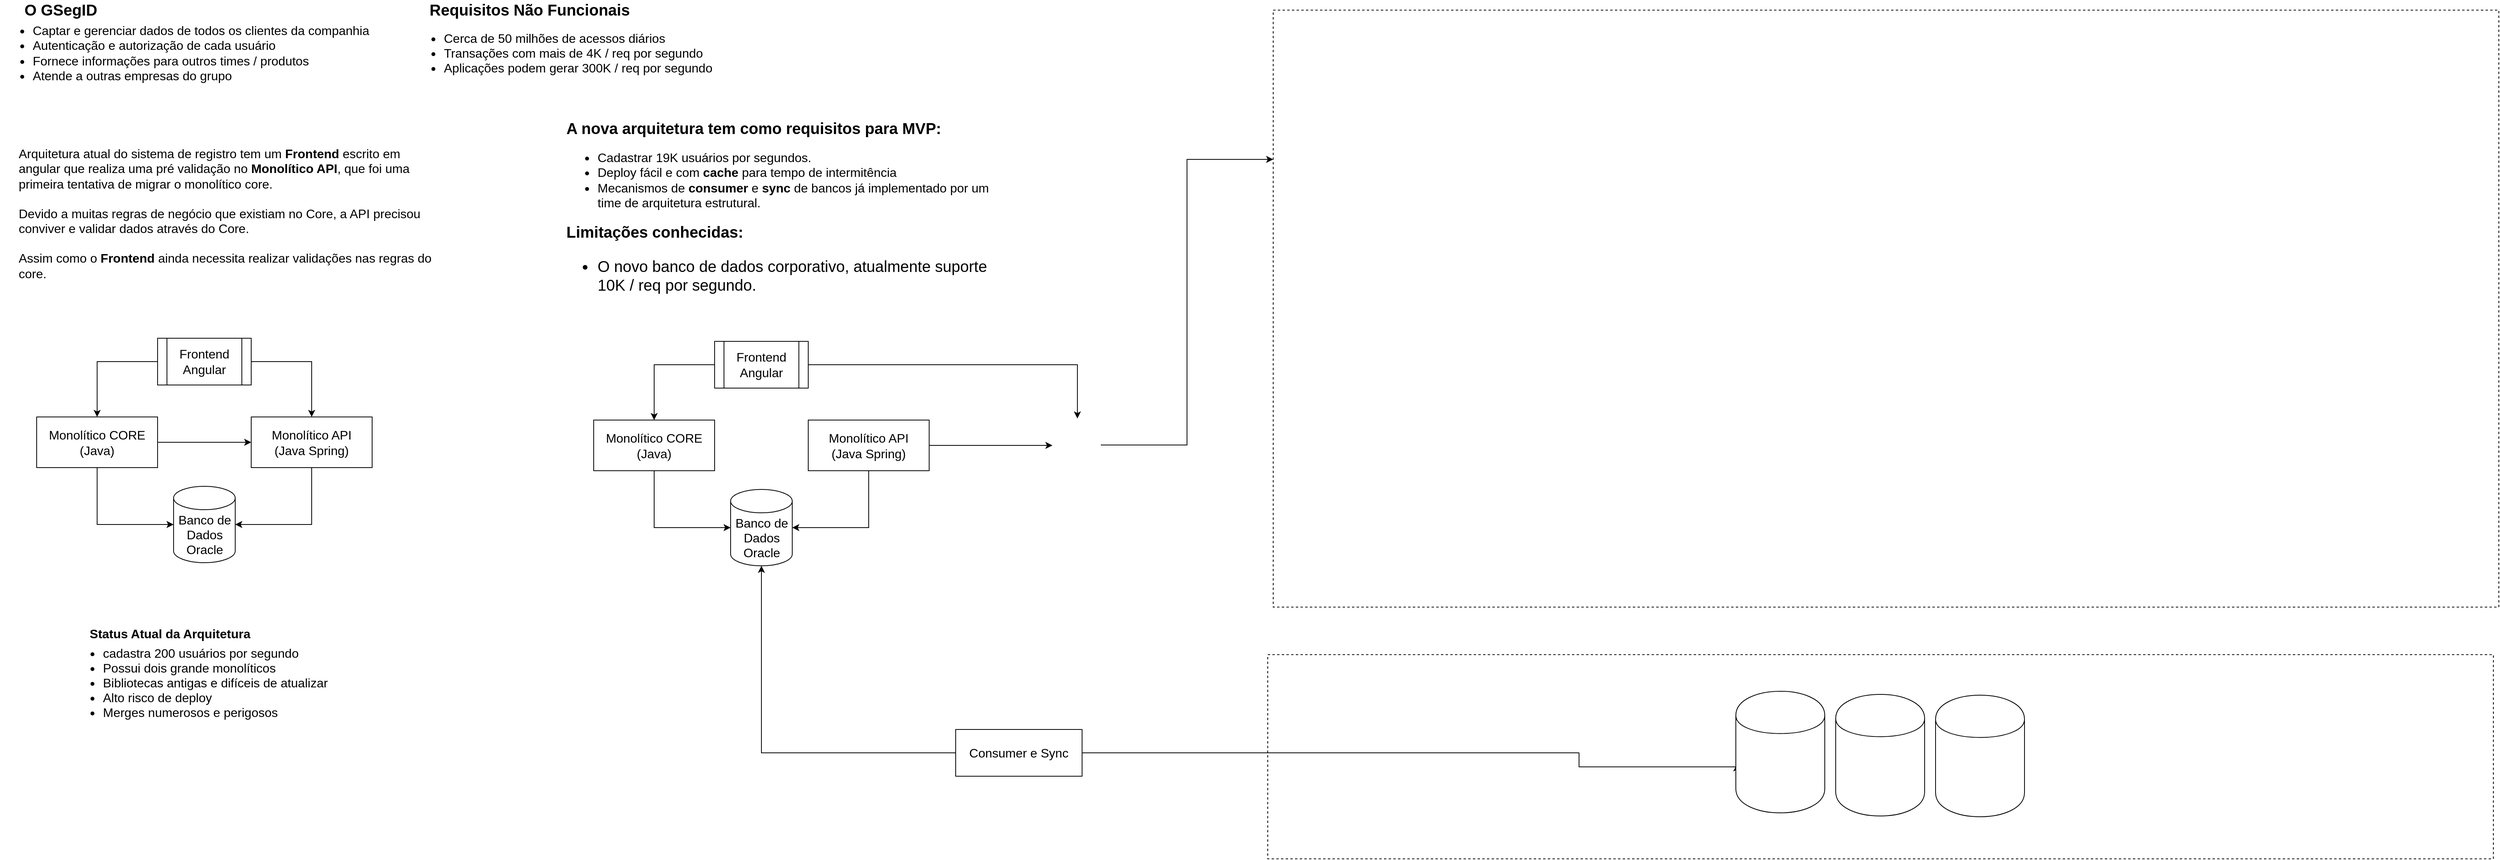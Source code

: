 <mxfile version="13.8.1" type="github">
  <diagram id="UHghU3xjR6egs1E34Lag" name="Page-1">
    <mxGraphModel dx="4124" dy="1666" grid="0" gridSize="10" guides="1" tooltips="1" connect="1" arrows="1" fold="1" page="1" pageScale="1" pageWidth="1654" pageHeight="1169" math="0" shadow="0">
      <root>
        <mxCell id="0" />
        <mxCell id="1" parent="0" />
        <mxCell id="RUJBzZxRGvogXbDTomMS-75" value="" style="rounded=0;whiteSpace=wrap;html=1;fontSize=16;align=center;dashed=1;" vertex="1" parent="1">
          <mxGeometry x="1696" y="859" width="1571" height="262" as="geometry" />
        </mxCell>
        <mxCell id="RUJBzZxRGvogXbDTomMS-1" value="&lt;b&gt;&lt;font style=&quot;font-size: 20px&quot;&gt;O GSegID&lt;/font&gt;&lt;/b&gt;" style="text;html=1;strokeColor=none;fillColor=none;align=center;verticalAlign=middle;whiteSpace=wrap;rounded=0;fontSize=16;" vertex="1" parent="1">
          <mxGeometry x="93" y="21" width="112" height="20" as="geometry" />
        </mxCell>
        <mxCell id="RUJBzZxRGvogXbDTomMS-2" value="&lt;ul&gt;&lt;li&gt;Captar e gerenciar dados de todos os clientes da companhia&lt;/li&gt;&lt;li&gt;Autenticação e autorização de cada usuário&lt;/li&gt;&lt;li&gt;Fornece informações para outros times / produtos&lt;/li&gt;&lt;li&gt;Atende a outras empresas do grupo&lt;/li&gt;&lt;/ul&gt;" style="text;html=1;strokeColor=none;fillColor=none;align=left;verticalAlign=middle;whiteSpace=wrap;rounded=0;fontSize=16;" vertex="1" parent="1">
          <mxGeometry x="71" y="77" width="524" height="20" as="geometry" />
        </mxCell>
        <mxCell id="RUJBzZxRGvogXbDTomMS-3" value="&lt;b&gt;&lt;font style=&quot;font-size: 20px&quot;&gt;Requisitos Não Funcionais&lt;/font&gt;&lt;/b&gt;" style="text;html=1;strokeColor=none;fillColor=none;align=center;verticalAlign=middle;whiteSpace=wrap;rounded=0;fontSize=16;" vertex="1" parent="1">
          <mxGeometry x="619" y="21" width="262" height="20" as="geometry" />
        </mxCell>
        <mxCell id="RUJBzZxRGvogXbDTomMS-4" value="&lt;ul&gt;&lt;li&gt;Cerca de 50 milhões de acessos diários&lt;/li&gt;&lt;li&gt;Transações com mais de 4K / req por segundo&lt;/li&gt;&lt;li&gt;Aplicações podem gerar 300K / req por segundo&lt;/li&gt;&lt;/ul&gt;" style="text;html=1;strokeColor=none;fillColor=none;align=left;verticalAlign=middle;whiteSpace=wrap;rounded=0;fontSize=16;" vertex="1" parent="1">
          <mxGeometry x="598" y="56" width="392" height="62" as="geometry" />
        </mxCell>
        <mxCell id="RUJBzZxRGvogXbDTomMS-5" value="Arquitetura atual do sistema de registro tem um &lt;b&gt;Frontend&lt;/b&gt; escrito em angular que realiza uma pré validação no &lt;b&gt;Monolítico API&lt;/b&gt;, que foi uma primeira tentativa de migrar o monolítico core.&amp;nbsp;&lt;br&gt;&lt;br&gt;Devido a muitas regras de negócio que existiam no Core, a API precisou conviver e validar dados através do Core.&lt;br&gt;&lt;br&gt;Assim como o&amp;nbsp;&lt;b&gt;Frontend&lt;/b&gt;&amp;nbsp;ainda necessita realizar validações nas regras do core." style="text;html=1;strokeColor=none;fillColor=none;align=left;verticalAlign=middle;whiteSpace=wrap;rounded=0;fontSize=16;" vertex="1" parent="1">
          <mxGeometry x="93" y="193" width="548" height="200" as="geometry" />
        </mxCell>
        <mxCell id="RUJBzZxRGvogXbDTomMS-15" value="&lt;b style=&quot;font-size: 16px&quot;&gt;Status Atual da Arquitetura&lt;/b&gt;" style="text;html=1;strokeColor=none;fillColor=none;align=center;verticalAlign=middle;whiteSpace=wrap;rounded=0;fontSize=16;" vertex="1" parent="1">
          <mxGeometry x="179.5" y="822" width="218" height="20" as="geometry" />
        </mxCell>
        <mxCell id="RUJBzZxRGvogXbDTomMS-16" value="&lt;ul&gt;&lt;li&gt;cadastra 200 usuários por segundo&lt;/li&gt;&lt;li&gt;Possui dois grande monolíticos&lt;/li&gt;&lt;li&gt;Bibliotecas antigas e difíceis de atualizar&lt;/li&gt;&lt;li&gt;Alto risco de deploy&lt;/li&gt;&lt;li&gt;Merges numerosos e perigosos&lt;/li&gt;&lt;/ul&gt;" style="text;html=1;strokeColor=none;fillColor=none;align=left;verticalAlign=middle;whiteSpace=wrap;rounded=0;fontSize=16;" vertex="1" parent="1">
          <mxGeometry x="160.5" y="842" width="345" height="106" as="geometry" />
        </mxCell>
        <mxCell id="RUJBzZxRGvogXbDTomMS-17" value="" style="group" vertex="1" connectable="0" parent="1">
          <mxGeometry x="118" y="453" width="430" height="288" as="geometry" />
        </mxCell>
        <mxCell id="RUJBzZxRGvogXbDTomMS-6" value="Frontend&lt;br&gt;Angular" style="shape=process;whiteSpace=wrap;html=1;backgroundOutline=1;fontSize=16;" vertex="1" parent="RUJBzZxRGvogXbDTomMS-17">
          <mxGeometry x="155" width="120" height="60" as="geometry" />
        </mxCell>
        <mxCell id="RUJBzZxRGvogXbDTomMS-7" value="Monolítico CORE&lt;br&gt;(Java)" style="rounded=0;whiteSpace=wrap;html=1;fontSize=16;" vertex="1" parent="RUJBzZxRGvogXbDTomMS-17">
          <mxGeometry y="101" width="155" height="65" as="geometry" />
        </mxCell>
        <mxCell id="RUJBzZxRGvogXbDTomMS-11" style="edgeStyle=orthogonalEdgeStyle;rounded=0;orthogonalLoop=1;jettySize=auto;html=1;exitX=0;exitY=0.5;exitDx=0;exitDy=0;fontSize=16;" edge="1" parent="RUJBzZxRGvogXbDTomMS-17" source="RUJBzZxRGvogXbDTomMS-6" target="RUJBzZxRGvogXbDTomMS-7">
          <mxGeometry relative="1" as="geometry" />
        </mxCell>
        <mxCell id="RUJBzZxRGvogXbDTomMS-8" value="Monolítico API&lt;br&gt;(Java Spring)" style="rounded=0;whiteSpace=wrap;html=1;fontSize=16;" vertex="1" parent="RUJBzZxRGvogXbDTomMS-17">
          <mxGeometry x="275" y="101" width="155" height="65" as="geometry" />
        </mxCell>
        <mxCell id="RUJBzZxRGvogXbDTomMS-10" style="edgeStyle=orthogonalEdgeStyle;rounded=0;orthogonalLoop=1;jettySize=auto;html=1;entryX=0.5;entryY=0;entryDx=0;entryDy=0;fontSize=16;" edge="1" parent="RUJBzZxRGvogXbDTomMS-17" source="RUJBzZxRGvogXbDTomMS-6" target="RUJBzZxRGvogXbDTomMS-8">
          <mxGeometry relative="1" as="geometry">
            <Array as="points">
              <mxPoint x="353" y="30" />
            </Array>
          </mxGeometry>
        </mxCell>
        <mxCell id="RUJBzZxRGvogXbDTomMS-14" style="edgeStyle=orthogonalEdgeStyle;rounded=0;orthogonalLoop=1;jettySize=auto;html=1;exitX=1;exitY=0.5;exitDx=0;exitDy=0;entryX=0;entryY=0.5;entryDx=0;entryDy=0;fontSize=16;" edge="1" parent="RUJBzZxRGvogXbDTomMS-17" source="RUJBzZxRGvogXbDTomMS-7" target="RUJBzZxRGvogXbDTomMS-8">
          <mxGeometry relative="1" as="geometry" />
        </mxCell>
        <mxCell id="RUJBzZxRGvogXbDTomMS-9" value="Banco de Dados Oracle" style="shape=cylinder3;whiteSpace=wrap;html=1;boundedLbl=1;backgroundOutline=1;size=15;fontSize=16;" vertex="1" parent="RUJBzZxRGvogXbDTomMS-17">
          <mxGeometry x="175.5" y="190" width="79" height="98" as="geometry" />
        </mxCell>
        <mxCell id="RUJBzZxRGvogXbDTomMS-12" style="edgeStyle=orthogonalEdgeStyle;rounded=0;orthogonalLoop=1;jettySize=auto;html=1;exitX=0.5;exitY=1;exitDx=0;exitDy=0;entryX=0;entryY=0.5;entryDx=0;entryDy=0;entryPerimeter=0;fontSize=16;" edge="1" parent="RUJBzZxRGvogXbDTomMS-17" source="RUJBzZxRGvogXbDTomMS-7" target="RUJBzZxRGvogXbDTomMS-9">
          <mxGeometry relative="1" as="geometry" />
        </mxCell>
        <mxCell id="RUJBzZxRGvogXbDTomMS-13" style="edgeStyle=orthogonalEdgeStyle;rounded=0;orthogonalLoop=1;jettySize=auto;html=1;entryX=1;entryY=0.5;entryDx=0;entryDy=0;entryPerimeter=0;fontSize=16;" edge="1" parent="RUJBzZxRGvogXbDTomMS-17" source="RUJBzZxRGvogXbDTomMS-8" target="RUJBzZxRGvogXbDTomMS-9">
          <mxGeometry relative="1" as="geometry">
            <Array as="points">
              <mxPoint x="352" y="239" />
            </Array>
          </mxGeometry>
        </mxCell>
        <mxCell id="RUJBzZxRGvogXbDTomMS-40" value="" style="group" vertex="1" connectable="0" parent="1">
          <mxGeometry x="832" y="457" width="430" height="288" as="geometry" />
        </mxCell>
        <mxCell id="RUJBzZxRGvogXbDTomMS-41" value="Frontend&lt;br&gt;Angular" style="shape=process;whiteSpace=wrap;html=1;backgroundOutline=1;fontSize=16;" vertex="1" parent="RUJBzZxRGvogXbDTomMS-40">
          <mxGeometry x="155" width="120" height="60" as="geometry" />
        </mxCell>
        <mxCell id="RUJBzZxRGvogXbDTomMS-42" value="Monolítico CORE&lt;br&gt;(Java)" style="rounded=0;whiteSpace=wrap;html=1;fontSize=16;" vertex="1" parent="RUJBzZxRGvogXbDTomMS-40">
          <mxGeometry y="101" width="155" height="65" as="geometry" />
        </mxCell>
        <mxCell id="RUJBzZxRGvogXbDTomMS-43" style="edgeStyle=orthogonalEdgeStyle;rounded=0;orthogonalLoop=1;jettySize=auto;html=1;exitX=0;exitY=0.5;exitDx=0;exitDy=0;fontSize=16;" edge="1" parent="RUJBzZxRGvogXbDTomMS-40" source="RUJBzZxRGvogXbDTomMS-41" target="RUJBzZxRGvogXbDTomMS-42">
          <mxGeometry relative="1" as="geometry" />
        </mxCell>
        <mxCell id="RUJBzZxRGvogXbDTomMS-44" value="Monolítico API&lt;br&gt;(Java Spring)" style="rounded=0;whiteSpace=wrap;html=1;fontSize=16;" vertex="1" parent="RUJBzZxRGvogXbDTomMS-40">
          <mxGeometry x="275" y="101" width="155" height="65" as="geometry" />
        </mxCell>
        <mxCell id="RUJBzZxRGvogXbDTomMS-47" value="Banco de Dados Oracle" style="shape=cylinder3;whiteSpace=wrap;html=1;boundedLbl=1;backgroundOutline=1;size=15;fontSize=16;" vertex="1" parent="RUJBzZxRGvogXbDTomMS-40">
          <mxGeometry x="175.5" y="190" width="79" height="98" as="geometry" />
        </mxCell>
        <mxCell id="RUJBzZxRGvogXbDTomMS-48" style="edgeStyle=orthogonalEdgeStyle;rounded=0;orthogonalLoop=1;jettySize=auto;html=1;exitX=0.5;exitY=1;exitDx=0;exitDy=0;entryX=0;entryY=0.5;entryDx=0;entryDy=0;entryPerimeter=0;fontSize=16;" edge="1" parent="RUJBzZxRGvogXbDTomMS-40" source="RUJBzZxRGvogXbDTomMS-42" target="RUJBzZxRGvogXbDTomMS-47">
          <mxGeometry relative="1" as="geometry" />
        </mxCell>
        <mxCell id="RUJBzZxRGvogXbDTomMS-49" style="edgeStyle=orthogonalEdgeStyle;rounded=0;orthogonalLoop=1;jettySize=auto;html=1;entryX=1;entryY=0.5;entryDx=0;entryDy=0;entryPerimeter=0;fontSize=16;" edge="1" parent="RUJBzZxRGvogXbDTomMS-40" source="RUJBzZxRGvogXbDTomMS-44" target="RUJBzZxRGvogXbDTomMS-47">
          <mxGeometry relative="1" as="geometry">
            <Array as="points">
              <mxPoint x="352" y="239" />
            </Array>
          </mxGeometry>
        </mxCell>
        <mxCell id="RUJBzZxRGvogXbDTomMS-50" value="&lt;b style=&quot;font-size: 20px&quot;&gt;A nova arquitetura tem como requisitos para MVP:&lt;/b&gt;&lt;br&gt;&lt;ul&gt;&lt;li&gt;Cadastrar 19K usuários por segundos.&lt;/li&gt;&lt;li&gt;Deploy fácil e com &lt;b&gt;cache &lt;/b&gt;para tempo de intermitência&lt;/li&gt;&lt;li&gt;Mecanismos de &lt;b&gt;consumer &lt;/b&gt;e &lt;b&gt;sync &lt;/b&gt;de bancos já implementado por um time de arquitetura estrutural.&amp;nbsp;&lt;/li&gt;&lt;/ul&gt;&lt;div style=&quot;font-size: 20px&quot;&gt;&lt;b&gt;&lt;font style=&quot;font-size: 20px&quot;&gt;Limitações conhecidas:&lt;/font&gt;&lt;/b&gt;&lt;/div&gt;&lt;div style=&quot;font-size: 20px&quot;&gt;&lt;ul&gt;&lt;li&gt;O novo banco de dados corporativo, atualmente suporte 10K / req por segundo.&lt;/li&gt;&lt;/ul&gt;&lt;/div&gt;" style="text;html=1;strokeColor=none;fillColor=none;align=left;verticalAlign=middle;whiteSpace=wrap;rounded=0;fontSize=16;" vertex="1" parent="1">
          <mxGeometry x="795" y="165" width="548" height="258" as="geometry" />
        </mxCell>
        <mxCell id="RUJBzZxRGvogXbDTomMS-74" style="edgeStyle=orthogonalEdgeStyle;rounded=0;orthogonalLoop=1;jettySize=auto;html=1;entryX=0;entryY=0.25;entryDx=0;entryDy=0;fontSize=16;" edge="1" parent="1" source="RUJBzZxRGvogXbDTomMS-53" target="RUJBzZxRGvogXbDTomMS-61">
          <mxGeometry relative="1" as="geometry" />
        </mxCell>
        <mxCell id="RUJBzZxRGvogXbDTomMS-53" value="" style="shape=image;verticalLabelPosition=bottom;labelBackgroundColor=#ffffff;verticalAlign=top;aspect=fixed;imageAspect=0;image=https://access.redhat.com/sites/default/files/nginx-icon-outline-hex-rgb-266x302_0.png;" vertex="1" parent="1">
          <mxGeometry x="1422" y="556" width="60" height="68.12" as="geometry" />
        </mxCell>
        <mxCell id="RUJBzZxRGvogXbDTomMS-55" style="edgeStyle=orthogonalEdgeStyle;rounded=0;orthogonalLoop=1;jettySize=auto;html=1;entryX=0.5;entryY=1;entryDx=0;entryDy=0;entryPerimeter=0;fontSize=16;" edge="1" parent="1" source="RUJBzZxRGvogXbDTomMS-54" target="RUJBzZxRGvogXbDTomMS-47">
          <mxGeometry relative="1" as="geometry" />
        </mxCell>
        <mxCell id="RUJBzZxRGvogXbDTomMS-56" style="edgeStyle=orthogonalEdgeStyle;rounded=0;orthogonalLoop=1;jettySize=auto;html=1;fontSize=16;entryX=0;entryY=0.5;entryDx=0;entryDy=0;" edge="1" parent="1" source="RUJBzZxRGvogXbDTomMS-54" target="RUJBzZxRGvogXbDTomMS-59">
          <mxGeometry relative="1" as="geometry">
            <mxPoint x="2195" y="1042" as="targetPoint" />
            <Array as="points">
              <mxPoint x="2095" y="985" />
              <mxPoint x="2095" y="1003" />
            </Array>
          </mxGeometry>
        </mxCell>
        <mxCell id="RUJBzZxRGvogXbDTomMS-54" value="Consumer e Sync" style="rounded=0;whiteSpace=wrap;html=1;fontSize=16;align=center;" vertex="1" parent="1">
          <mxGeometry x="1296" y="955" width="162" height="60" as="geometry" />
        </mxCell>
        <mxCell id="RUJBzZxRGvogXbDTomMS-60" value="" style="group" vertex="1" connectable="0" parent="1">
          <mxGeometry x="2296" y="906" width="114" height="156" as="geometry" />
        </mxCell>
        <mxCell id="RUJBzZxRGvogXbDTomMS-58" value="" style="shape=cylinder;whiteSpace=wrap;html=1;boundedLbl=1;backgroundOutline=1;fontSize=16;align=center;" vertex="1" parent="RUJBzZxRGvogXbDTomMS-60">
          <mxGeometry width="114" height="156" as="geometry" />
        </mxCell>
        <mxCell id="RUJBzZxRGvogXbDTomMS-59" value="" style="shape=image;verticalLabelPosition=bottom;labelBackgroundColor=#ffffff;verticalAlign=top;aspect=fixed;imageAspect=0;image=https://miro.medium.com/max/780/0*vKDMQXxrZJyWWw0I.;" vertex="1" parent="RUJBzZxRGvogXbDTomMS-60">
          <mxGeometry x="1.228" y="64.683" width="111.551" height="58.346" as="geometry" />
        </mxCell>
        <mxCell id="RUJBzZxRGvogXbDTomMS-61" value="" style="rounded=0;whiteSpace=wrap;html=1;fontSize=16;align=center;dashed=1;" vertex="1" parent="1">
          <mxGeometry x="1703" y="32" width="1571" height="766" as="geometry" />
        </mxCell>
        <mxCell id="RUJBzZxRGvogXbDTomMS-72" style="edgeStyle=orthogonalEdgeStyle;rounded=0;orthogonalLoop=1;jettySize=auto;html=1;fontSize=16;" edge="1" parent="1" source="RUJBzZxRGvogXbDTomMS-41" target="RUJBzZxRGvogXbDTomMS-53">
          <mxGeometry relative="1" as="geometry" />
        </mxCell>
        <mxCell id="RUJBzZxRGvogXbDTomMS-73" style="edgeStyle=orthogonalEdgeStyle;rounded=0;orthogonalLoop=1;jettySize=auto;html=1;fontSize=16;" edge="1" parent="1" source="RUJBzZxRGvogXbDTomMS-44">
          <mxGeometry relative="1" as="geometry">
            <mxPoint x="1420" y="590.5" as="targetPoint" />
          </mxGeometry>
        </mxCell>
        <mxCell id="RUJBzZxRGvogXbDTomMS-76" value="" style="group" vertex="1" connectable="0" parent="1">
          <mxGeometry x="2424" y="913" width="114" height="156" as="geometry" />
        </mxCell>
        <mxCell id="RUJBzZxRGvogXbDTomMS-77" value="" style="shape=cylinder;whiteSpace=wrap;html=1;boundedLbl=1;backgroundOutline=1;fontSize=16;align=center;" vertex="1" parent="RUJBzZxRGvogXbDTomMS-76">
          <mxGeometry y="-3" width="114" height="156" as="geometry" />
        </mxCell>
        <mxCell id="RUJBzZxRGvogXbDTomMS-78" value="" style="shape=image;verticalLabelPosition=bottom;labelBackgroundColor=#ffffff;verticalAlign=top;aspect=fixed;imageAspect=0;image=https://miro.medium.com/max/780/0*vKDMQXxrZJyWWw0I.;" vertex="1" parent="RUJBzZxRGvogXbDTomMS-76">
          <mxGeometry x="1.228" y="61.683" width="111.551" height="58.346" as="geometry" />
        </mxCell>
        <mxCell id="RUJBzZxRGvogXbDTomMS-79" value="" style="group" vertex="1" connectable="0" parent="1">
          <mxGeometry x="2552" y="911" width="114" height="156" as="geometry" />
        </mxCell>
        <mxCell id="RUJBzZxRGvogXbDTomMS-80" value="" style="shape=cylinder;whiteSpace=wrap;html=1;boundedLbl=1;backgroundOutline=1;fontSize=16;align=center;" vertex="1" parent="RUJBzZxRGvogXbDTomMS-79">
          <mxGeometry width="114" height="156" as="geometry" />
        </mxCell>
        <mxCell id="RUJBzZxRGvogXbDTomMS-81" value="" style="shape=image;verticalLabelPosition=bottom;labelBackgroundColor=#ffffff;verticalAlign=top;aspect=fixed;imageAspect=0;image=https://miro.medium.com/max/780/0*vKDMQXxrZJyWWw0I.;" vertex="1" parent="RUJBzZxRGvogXbDTomMS-79">
          <mxGeometry x="1.228" y="64.683" width="111.551" height="58.346" as="geometry" />
        </mxCell>
      </root>
    </mxGraphModel>
  </diagram>
</mxfile>
